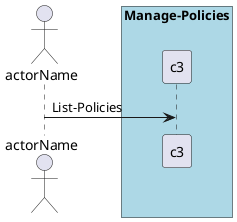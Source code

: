 @startuml
Actor "actorName" as A

box "Manage-Policies" #lightblue
participant "c3" as S
A -> S : List-Policies
end box

@enduml
